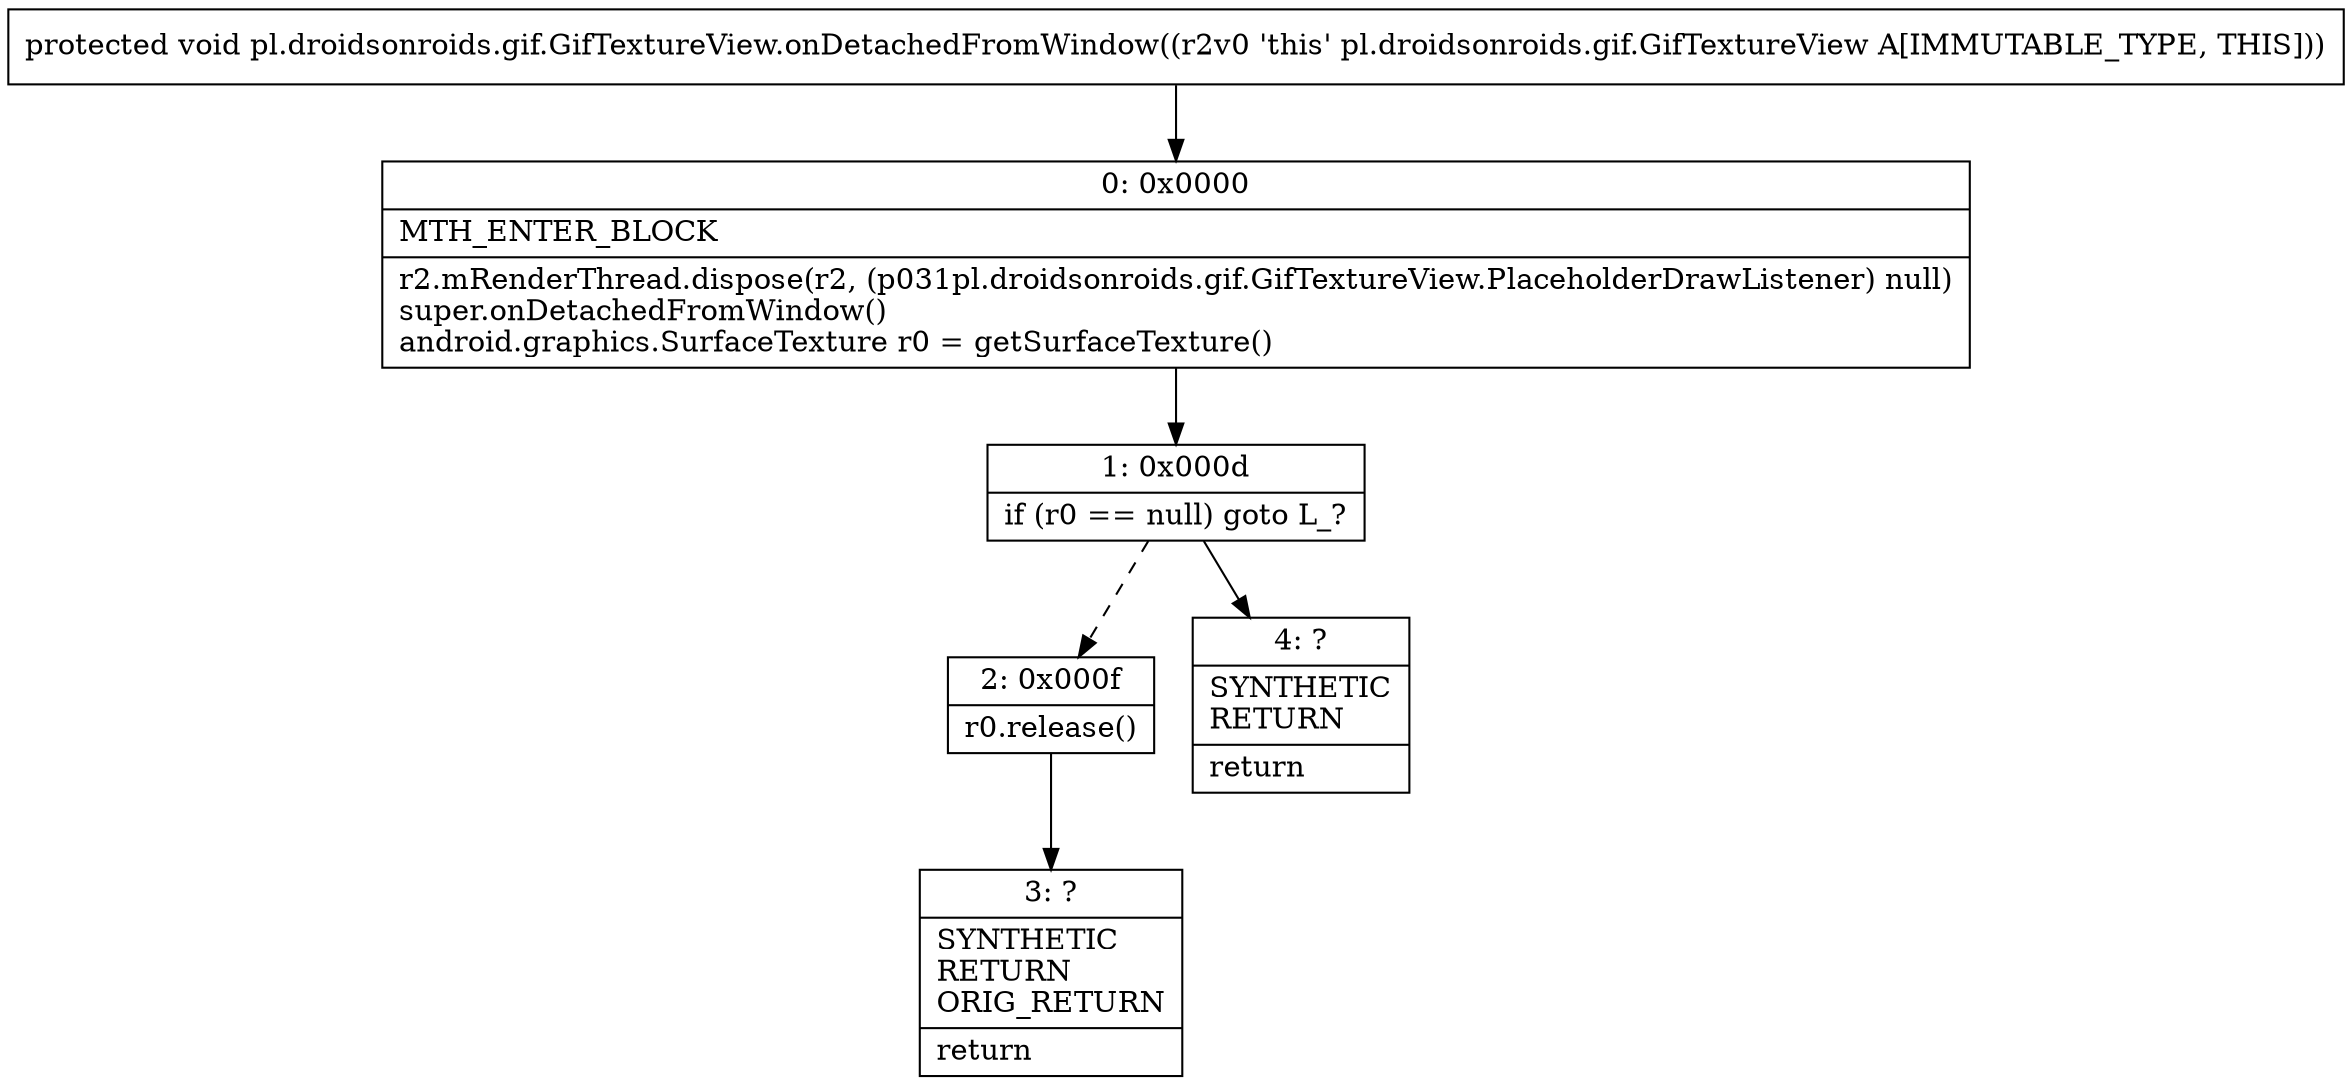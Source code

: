 digraph "CFG forpl.droidsonroids.gif.GifTextureView.onDetachedFromWindow()V" {
Node_0 [shape=record,label="{0\:\ 0x0000|MTH_ENTER_BLOCK\l|r2.mRenderThread.dispose(r2, (p031pl.droidsonroids.gif.GifTextureView.PlaceholderDrawListener) null)\lsuper.onDetachedFromWindow()\landroid.graphics.SurfaceTexture r0 = getSurfaceTexture()\l}"];
Node_1 [shape=record,label="{1\:\ 0x000d|if (r0 == null) goto L_?\l}"];
Node_2 [shape=record,label="{2\:\ 0x000f|r0.release()\l}"];
Node_3 [shape=record,label="{3\:\ ?|SYNTHETIC\lRETURN\lORIG_RETURN\l|return\l}"];
Node_4 [shape=record,label="{4\:\ ?|SYNTHETIC\lRETURN\l|return\l}"];
MethodNode[shape=record,label="{protected void pl.droidsonroids.gif.GifTextureView.onDetachedFromWindow((r2v0 'this' pl.droidsonroids.gif.GifTextureView A[IMMUTABLE_TYPE, THIS])) }"];
MethodNode -> Node_0;
Node_0 -> Node_1;
Node_1 -> Node_2[style=dashed];
Node_1 -> Node_4;
Node_2 -> Node_3;
}

